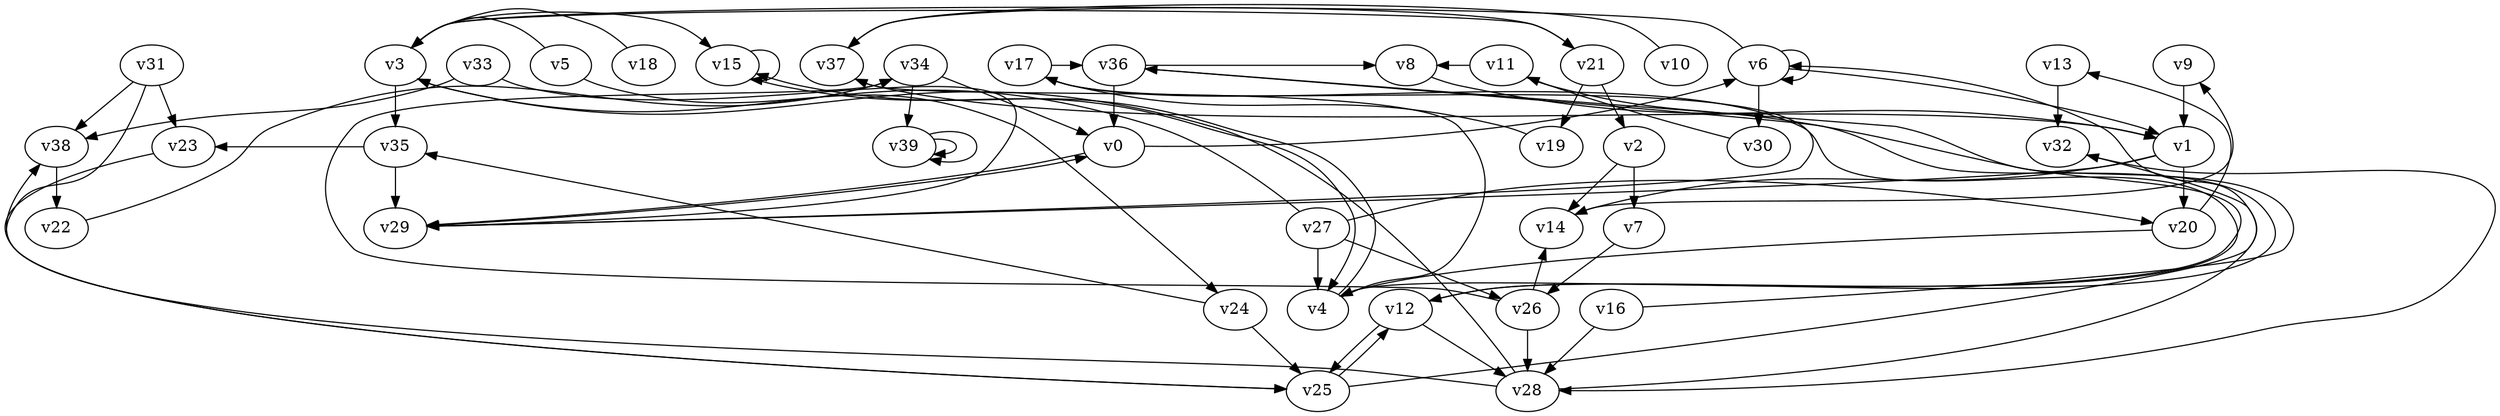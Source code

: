 // Benchmark game 47 - 40 vertices
digraph G {
    v0 [name="v0", player=0];
    v1 [name="v1", player=0, target=1];
    v2 [name="v2", player=0];
    v3 [name="v3", player=0, target=1];
    v4 [name="v4", player=1];
    v5 [name="v5", player=0];
    v6 [name="v6", player=0];
    v7 [name="v7", player=0];
    v8 [name="v8", player=0];
    v9 [name="v9", player=1];
    v10 [name="v10", player=0];
    v11 [name="v11", player=0, target=1];
    v12 [name="v12", player=1];
    v13 [name="v13", player=0];
    v14 [name="v14", player=1];
    v15 [name="v15", player=1];
    v16 [name="v16", player=0];
    v17 [name="v17", player=1];
    v18 [name="v18", player=0];
    v19 [name="v19", player=1];
    v20 [name="v20", player=1, target=1];
    v21 [name="v21", player=0];
    v22 [name="v22", player=1];
    v23 [name="v23", player=0];
    v24 [name="v24", player=1];
    v25 [name="v25", player=1];
    v26 [name="v26", player=1];
    v27 [name="v27", player=0];
    v28 [name="v28", player=0];
    v29 [name="v29", player=0];
    v30 [name="v30", player=0];
    v31 [name="v31", player=1];
    v32 [name="v32", player=0];
    v33 [name="v33", player=0];
    v34 [name="v34", player=1];
    v35 [name="v35", player=0];
    v36 [name="v36", player=0];
    v37 [name="v37", player=1];
    v38 [name="v38", player=1];
    v39 [name="v39", player=0];

    v0 -> v6 [constraint="time == 13"];
    v1 -> v20;
    v2 -> v7;
    v3 -> v15 [constraint="time >= 10"];
    v4 -> v15 [constraint="time == 16"];
    v5 -> v24 [constraint="time <= 13"];
    v6 -> v3 [constraint="time == 17"];
    v7 -> v26;
    v8 -> v1 [constraint="time == 7"];
    v9 -> v1;
    v10 -> v37 [constraint="time % 3 == 2"];
    v11 -> v8 [constraint="time == 13"];
    v12 -> v28;
    v13 -> v32;
    v14 -> v9 [constraint="time == 5"];
    v15 -> v15 [constraint="time % 5 == 4"];
    v16 -> v28;
    v17 -> v29 [constraint="(time >= 3) && (time <= 15)"];
    v18 -> v3 [constraint="time <= 20"];
    v19 -> v17 [constraint="time % 5 == 2"];
    v20 -> v13 [constraint="time % 6 == 2"];
    v21 -> v2;
    v22 -> v34 [constraint="time % 4 == 0"];
    v23 -> v25 [constraint="time % 3 == 2"];
    v24 -> v35 [constraint="(time >= 4) && (time <= 24)"];
    v25 -> v32 [constraint="(time % 4 == 1) || (time % 5 == 1)"];
    v26 -> v28;
    v27 -> v20 [constraint="time == 14"];
    v28 -> v38 [constraint="time == 4"];
    v29 -> v0 [constraint="time % 2 == 0"];
    v30 -> v11 [constraint="time == 15"];
    v31 -> v25 [constraint="time % 2 == 0"];
    v32 -> v28 [constraint="time % 4 == 3"];
    v33 -> v38 [constraint="time == 5"];
    v34 -> v0;
    v35 -> v23 [constraint="time <= 19"];
    v36 -> v0;
    v37 -> v1 [constraint="time >= 11"];
    v38 -> v22;
    v39 -> v39 [constraint="time % 3 == 0"];
    v31 -> v23;
    v31 -> v38;
    v12 -> v25;
    v17 -> v36 [constraint="time % 3 == 2"];
    v12 -> v36 [constraint="time % 6 == 4"];
    v11 -> v4 [constraint="time % 2 == 0"];
    v16 -> v36 [constraint="time <= 21"];
    v17 -> v12 [constraint="time >= 1"];
    v34 -> v39;
    v35 -> v29;
    v27 -> v3 [constraint="time <= 15"];
    v27 -> v26;
    v33 -> v29 [constraint="time == 16"];
    v2 -> v14;
    v26 -> v34 [constraint="time == 0"];
    v25 -> v12 [constraint="time == 18"];
    v1 -> v14 [constraint="(time % 2 == 0) || (time % 3 == 0)"];
    v21 -> v19;
    v6 -> v1 [constraint="time == 0"];
    v37 -> v21 [constraint="time >= 4"];
    v6 -> v30;
    v21 -> v3 [constraint="time >= 9"];
    v15 -> v4 [constraint="time >= 10"];
    v28 -> v6 [constraint="time % 6 == 0"];
    v5 -> v3 [constraint="time <= 17"];
    v20 -> v4 [constraint="time >= 1"];
    v28 -> v3 [constraint="time == 20"];
    v27 -> v4;
    v3 -> v35;
    v24 -> v25;
    v26 -> v14 [constraint="time <= 24"];
    v0 -> v29 [constraint="time == 13"];
    v39 -> v39;
    v1 -> v29 [constraint="time % 6 == 1"];
    v6 -> v6;
    v4 -> v37 [constraint="time >= 4"];
    v36 -> v8 [constraint="time % 4 == 2"];
}
